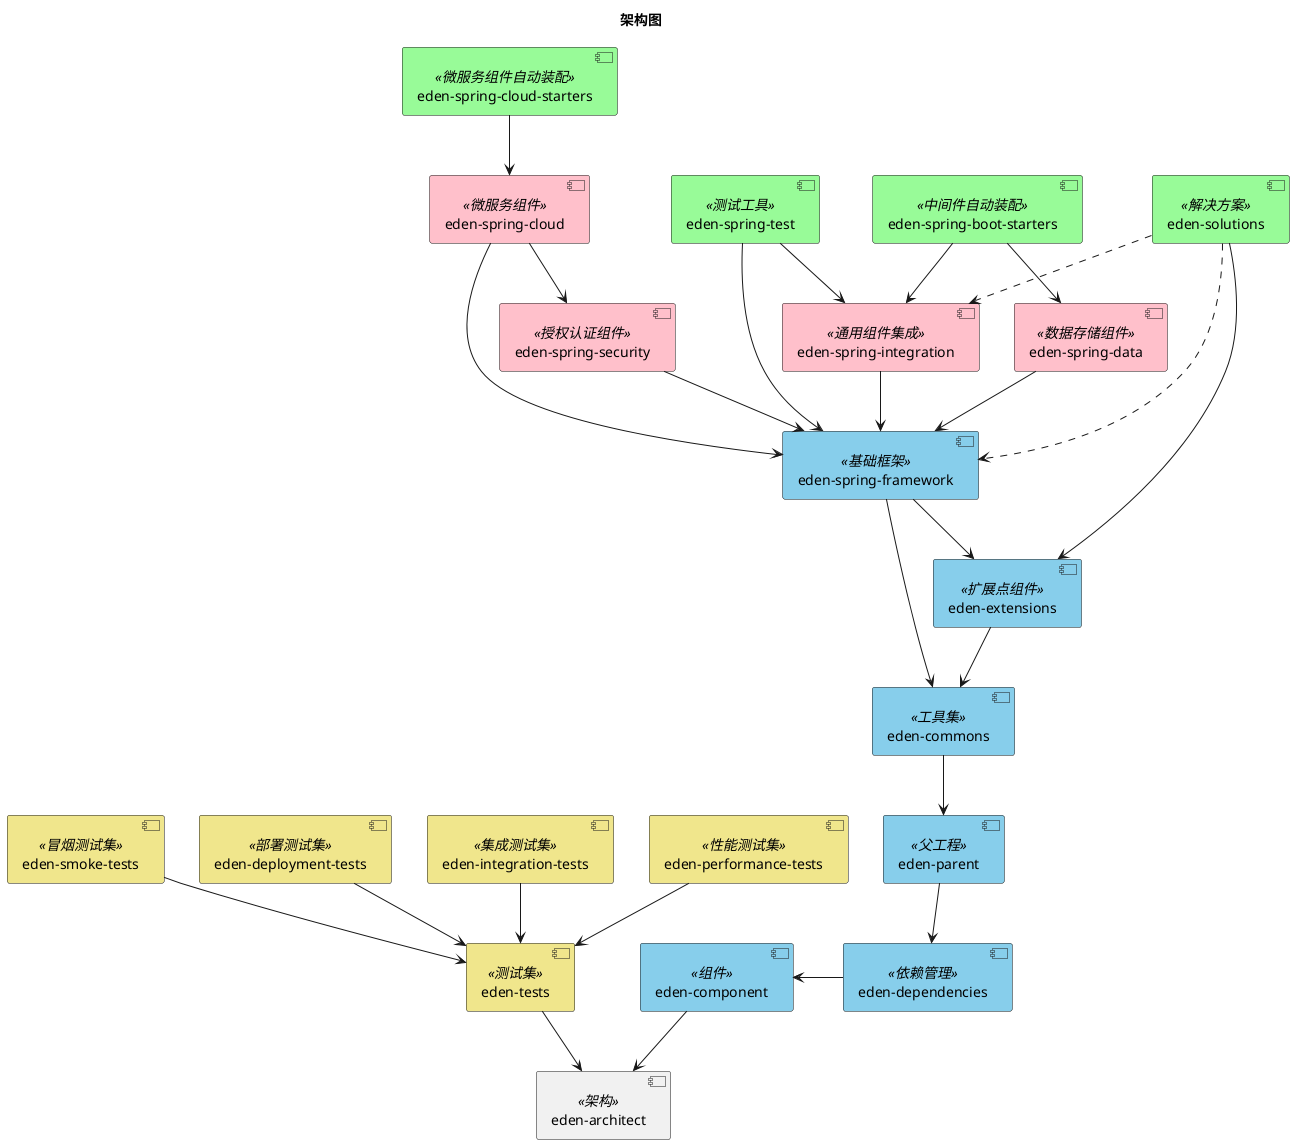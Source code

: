 @startuml

!if %variable_exists("$THEME")
title 架构图 - $THEME theme
!else
title 架构图
!endif

'skinparam BackgroundColor transparent

[eden-architect] <<架构>>

[eden-component] <<组件>>
[eden-dependencies] <<依赖管理>>
[eden-parent] <<父工程>>
[eden-commons] <<工具集>>
[eden-extensions] <<扩展点组件>>
[eden-spring-framework] <<基础框架>>
[eden-spring-data] <<数据存储组件>>
[eden-spring-security] <<授权认证组件>>
[eden-spring-integration] <<通用组件集成>>
[eden-spring-boot-starters] <<中间件自动装配>>
[eden-spring-cloud] <<微服务组件>>
[eden-spring-cloud-starters] <<微服务组件自动装配>>
[eden-spring-test] <<测试工具>>
[eden-solutions] <<解决方案>>

[eden-tests] <<测试集>>
[eden-deployment-tests] <<部署测试集>>
[eden-integration-tests] <<集成测试集>>
[eden-performance-tests] <<性能测试集>>
[eden-smoke-tests] <<冒烟测试集>>

skinparam component {
 	backgroundColor<<组件>> SkyBlue
    backgroundColor<<依赖管理>> SkyBlue
    backgroundColor<<父工程>> SkyBlue
    backgroundColor<<工具集>> SkyBlue
    backgroundColor<<扩展点组件>> SkyBlue
    backgroundColor<<基础框架>> SkyBlue
	backgroundColor<<数据存储组件>> Pink
	backgroundColor<<授权认证组件>> Pink
	backgroundColor<<通用组件集成>> Pink
	backgroundColor<<微服务组件>> Pink
    backgroundColor<<中间件自动装配>> PaleGreen
    backgroundColor<<微服务组件自动装配>> PaleGreen
    backgroundColor<<测试工具>> PaleGreen
	backgroundColor<<解决方案>> PaleGreen

	backgroundColor<<测试集>> Khaki
	backgroundColor<<部署测试集>> Khaki
	backgroundColor<<集成测试集>> Khaki
	backgroundColor<<性能测试集>> Khaki
	backgroundColor<<冒烟测试集>> Khaki
}

[eden-component] --> [eden-architect]
[eden-dependencies] -l-> [eden-component]
[eden-parent] --> [eden-dependencies]
[eden-commons] --> [eden-parent]
[eden-extensions] --> [eden-commons]
[eden-spring-framework] --> [eden-commons]
[eden-spring-framework] --> [eden-extensions]
[eden-spring-data] --> [eden-spring-framework]
[eden-spring-security] --> [eden-spring-framework]
[eden-spring-integration] --> [eden-spring-framework]
[eden-spring-cloud] --> [eden-spring-framework]
[eden-spring-cloud] --> [eden-spring-security]
[eden-spring-test] --> [eden-spring-framework]
[eden-spring-test] --> [eden-spring-integration]
[eden-spring-boot-starters] --> [eden-spring-data]
[eden-spring-boot-starters] --> [eden-spring-integration]
[eden-spring-cloud-starters] --> [eden-spring-cloud]
[eden-solutions] --> [eden-extensions]
[eden-solutions] ..> [eden-spring-framework]
[eden-solutions] ..> [eden-spring-integration]

[eden-tests] --> [eden-architect]
[eden-deployment-tests] --> [eden-tests]
[eden-integration-tests] --> [eden-tests]
[eden-performance-tests] --> [eden-tests]
[eden-smoke-tests] --> [eden-tests]

@enduml
